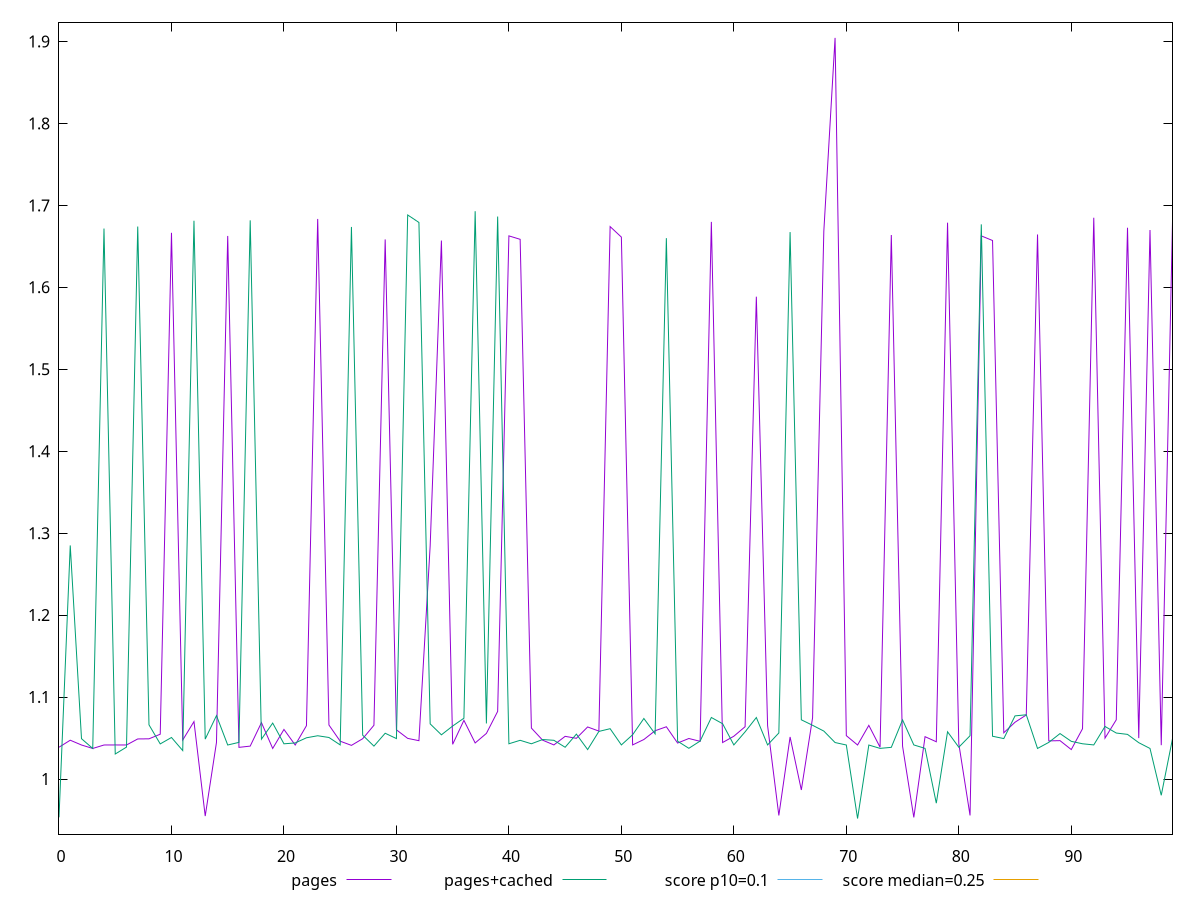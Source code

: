 reset

$pages <<EOF
0 1.0387897088792588
1 1.0473424381679957
2 1.041498245663113
3 1.037288244035509
4 1.041498245663113
5 1.0415934605068629
6 1.041498245663113
7 1.0488957066006128
8 1.049053380754259
9 1.0546637323167587
10 1.6665238511827256
11 1.047577347225613
12 1.070062698788113
13 0.9547820998297797
14 1.044586624569363
15 1.6626908433702257
16 1.038631017473009
17 1.040156896379259
18 1.0687970330980088
19 1.037288244035509
20 1.060496251848009
21 1.041498245663113
22 1.0650651401943632
23 1.6834427964952257
24 1.065895218319363
25 1.0461529901292588
26 1.0410422876146104
27 1.0491813511318628
28 1.0655916447109648
29 1.6584808417426218
30 1.0600236362881128
31 1.0495890659756129
32 1.0467781681484647
33 1.2844005398220484
34 1.6570648261176215
35 1.0423199823167588
36 1.071617874569363
37 1.0440047306484646
38 1.0556476190355089
39 1.0824861759609645
40 1.6627860582139755
41 1.6585760565863714
42 1.062154983944363
43 1.0473923852708606
44 1.0415934605068629
45 1.0520660760667588
46 1.049672073788113
47 1.063527054256863
48 1.058469884660509
49 1.6741044175889757
50 1.6612748277452258
51 1.041593460506863
52 1.0482013299730089
53 1.058922562069363
54 1.0637541050381132
55 1.0439095158047147
56 1.049444005754259
57 1.046002640194363
58 1.6798358222113716
59 1.044518265194363
60 1.0522198846605089
61 1.063820023006863
62 1.5885747951931426
63 1.0650763299730088
64 0.9555438185797799
65 1.0512996525234648
66 0.9866400099860296
67 1.0747086948818632
68 1.6685135972764757
69 1.9043596462673613
70 1.052909378475613
71 1.041498245663113
72 1.0654734399583603
73 1.0387897088792588
74 1.6638456285264756
75 1.040110509660509
76 0.9531487990485297
77 1.051669144100613
78 1.045453323788113
79 1.6788798082139755
80 1.0430534214443632
81 0.9555600691901313
82 1.6627728339301215
83 1.6571234198676215
84 1.0564079136318631
85 1.069293655819363
86 1.0781697697109647
87 1.6644769354926214
88 1.0465167596605087
89 1.046820511288113
90 1.0359308221605088
91 1.0613371128506128
92 1.6848783433702257
93 1.049890783098009
94 1.0722662713792588
95 1.6726995917426217
96 1.049860062069363
97 1.6699491441514758
98 1.041238439348009
99 1.6801078355577257
EOF

$pagesCached <<EOF
0 0.9532440138922799
1 1.2850811110602487
2 1.049210648006863
3 1.037288244035509
4 1.6716825425889756
5 1.0305275539822047
6 1.0389215448167588
7 1.6741678941514755
8 1.066128576066759
9 1.042841019100613
10 1.0506695916917588
11 1.0346984931098089
12 1.6812845933702258
13 1.0486702579922147
14 1.0773616642422146
15 1.041498245663113
16 1.0447184605068631
17 1.6817582261827257
18 1.0486554315355088
19 1.068248733944363
20 1.042960648006863
21 1.0440047306484646
22 1.0503092808193628
23 1.052789749569363
24 1.050681798723009
25 1.041593460506863
26 1.6736918199327255
27 1.053478226131863
28 1.040140823788113
29 1.0558502557542588
30 1.049348790910509
31 1.6882938707139756
32 1.6791190660264756
33 1.0672965855068632
34 1.0539313104417587
35 1.0646452183193629
36 1.074205765194363
37 1.6929032457139759
38 1.067806839413113
39 1.6863812323676213
40 1.0429997105068631
41 1.047235550350613
42 1.042999710506863
43 1.0481852573818629
44 1.0472418573167588
45 1.0387506463792588
46 1.054774612850613
47 1.0359308221605088
48 1.058077835506863
49 1.061403030819363
50 1.041593460506863
51 1.054008011288113
52 1.0738639683193631
53 1.055077347225613
54 1.6599823065863717
55 1.046136917538113
56 1.0374709133572049
57 1.0462994745042589
58 1.0750846714443631
59 1.067483556535509
60 1.041593460506863
61 1.0575358433193631
62 1.075038284725613
63 1.0415934605068629
64 1.0561847284105088
65 1.6674285956488717
66 1.072250198788113
67 1.0655646112230088
68 1.0584991815355087
69 1.044503616756863
70 1.041498245663113
71 0.9517913771735298
72 1.0414591831631128
73 1.0373834588792588
74 1.0386554315355088
75 1.072150101131863
76 1.0415934605068629
77 1.0373834588792588
78 0.9704827834235298
79 1.057640823788113
80 1.0387897088792588
81 1.052801956600613
82 1.676887620713976
83 1.052202794816759
84 1.0493473667568631
85 1.077042679256863
86 1.0784001011318631
87 1.037288244035509
88 1.0446930291917589
89 1.055453323788113
90 1.0459684605068629
91 1.042999710506863
92 1.0415934605068629
93 1.064154495663113
94 1.0561100620693629
95 1.0544621128506129
96 1.0443278355068628
97 1.037288244035509
98 0.9801116896735297
99 1.0491534784105088
EOF

set key outside below
set xrange [0:99]
set yrange [0.9327400117916531:1.923411011649238]
set trange [0.9327400117916531:1.923411011649238]
set terminal svg size 640, 520 enhanced background rgb 'white'
set output "report_00013_2021-02-09T12-04-24.940Z/cumulative-layout-shift/comparison/line/0_vs_1.svg"

plot $pages title "pages" with line, \
     $pagesCached title "pages+cached" with line, \
     0.1 title "score p10=0.1", \
     0.25 title "score median=0.25"

reset

